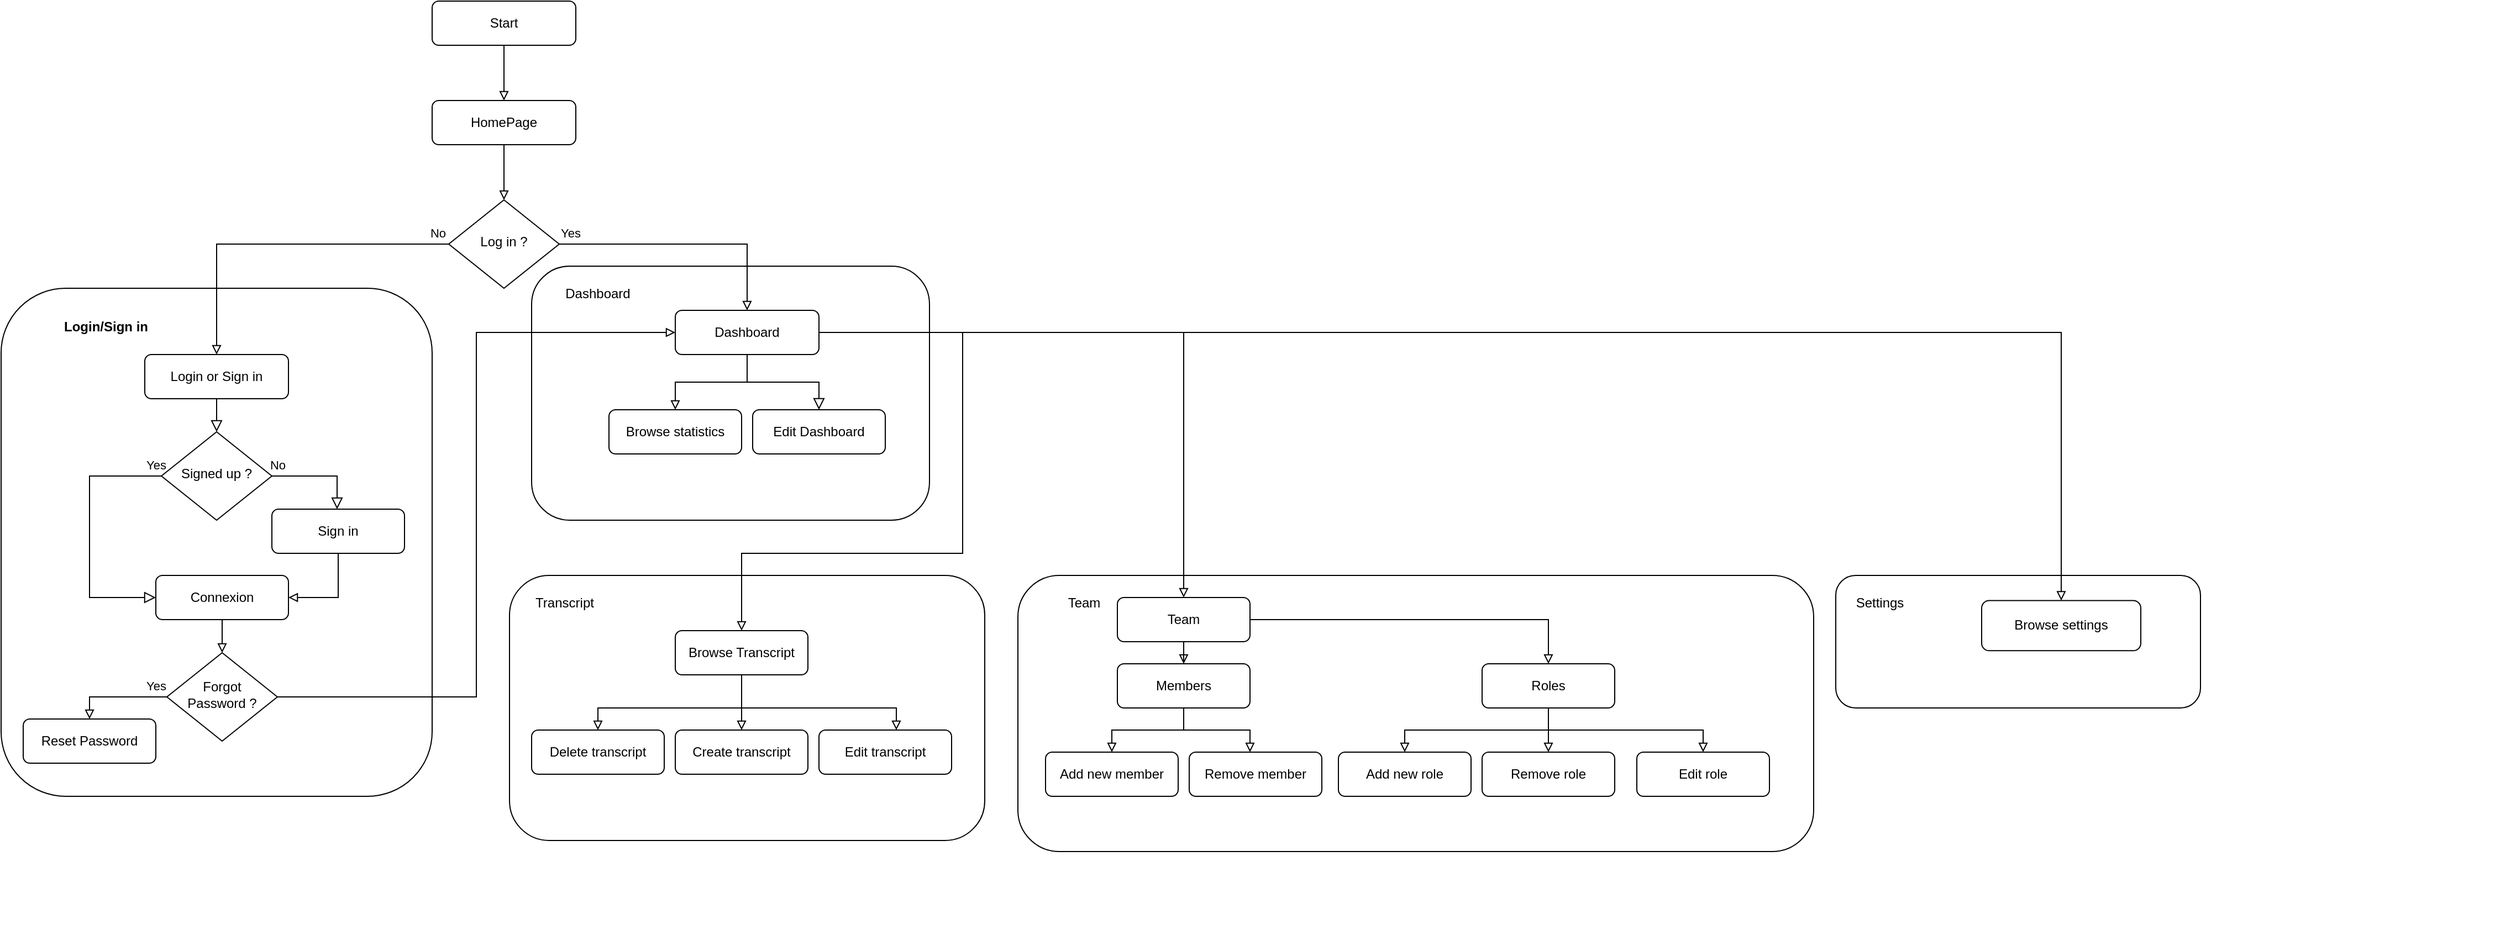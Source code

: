 <mxfile version="20.8.14" type="device"><diagram id="C5RBs43oDa-KdzZeNtuy" name="Page-1"><mxGraphModel dx="1793" dy="2179" grid="1" gridSize="10" guides="1" tooltips="1" connect="1" arrows="1" fold="1" page="1" pageScale="1" pageWidth="827" pageHeight="1169" math="0" shadow="0"><root><mxCell id="WIyWlLk6GJQsqaUBKTNV-0"/><mxCell id="WIyWlLk6GJQsqaUBKTNV-1" parent="WIyWlLk6GJQsqaUBKTNV-0"/><mxCell id="aSRRTet-q_3d1I6fYwQ6-2" value="" style="group" vertex="1" connectable="0" parent="WIyWlLk6GJQsqaUBKTNV-1"><mxGeometry x="120" y="-60" width="390" height="590" as="geometry"/></mxCell><mxCell id="aSRRTet-q_3d1I6fYwQ6-0" value="" style="rounded=1;whiteSpace=wrap;html=1;fillColor=none;align=left;" vertex="1" parent="aSRRTet-q_3d1I6fYwQ6-2"><mxGeometry width="390" height="460" as="geometry"/></mxCell><mxCell id="aSRRTet-q_3d1I6fYwQ6-1" value="&lt;b&gt;Login/Sign in&lt;/b&gt;" style="text;html=1;strokeColor=none;fillColor=none;align=center;verticalAlign=middle;whiteSpace=wrap;rounded=0;" vertex="1" parent="aSRRTet-q_3d1I6fYwQ6-2"><mxGeometry x="20" y="20" width="150" height="30" as="geometry"/></mxCell><mxCell id="WIyWlLk6GJQsqaUBKTNV-3" value="Login or Sign in" style="rounded=1;whiteSpace=wrap;html=1;fontSize=12;glass=0;strokeWidth=1;shadow=0;" parent="aSRRTet-q_3d1I6fYwQ6-2" vertex="1"><mxGeometry x="130" y="60" width="130" height="40" as="geometry"/></mxCell><mxCell id="WIyWlLk6GJQsqaUBKTNV-6" value="Signed up ?" style="rhombus;whiteSpace=wrap;html=1;shadow=0;fontFamily=Helvetica;fontSize=12;align=center;strokeWidth=1;spacing=6;spacingTop=-4;" parent="aSRRTet-q_3d1I6fYwQ6-2" vertex="1"><mxGeometry x="145" y="130" width="100" height="80" as="geometry"/></mxCell><mxCell id="WIyWlLk6GJQsqaUBKTNV-2" value="" style="rounded=0;html=1;jettySize=auto;orthogonalLoop=1;fontSize=11;endArrow=block;endFill=0;endSize=8;strokeWidth=1;shadow=0;labelBackgroundColor=none;edgeStyle=orthogonalEdgeStyle;" parent="aSRRTet-q_3d1I6fYwQ6-2" source="WIyWlLk6GJQsqaUBKTNV-3" target="WIyWlLk6GJQsqaUBKTNV-6" edge="1"><mxGeometry relative="1" as="geometry"/></mxCell><mxCell id="aSRRTet-q_3d1I6fYwQ6-19" style="edgeStyle=orthogonalEdgeStyle;rounded=0;orthogonalLoop=1;jettySize=auto;html=1;entryX=1;entryY=0.5;entryDx=0;entryDy=0;endArrow=block;endFill=0;" edge="1" parent="aSRRTet-q_3d1I6fYwQ6-2" source="WIyWlLk6GJQsqaUBKTNV-7" target="WIyWlLk6GJQsqaUBKTNV-12"><mxGeometry relative="1" as="geometry"><mxPoint x="305" y="260.0" as="targetPoint"/><Array as="points"><mxPoint x="305" y="280"/></Array></mxGeometry></mxCell><mxCell id="WIyWlLk6GJQsqaUBKTNV-7" value="Sign in" style="rounded=1;whiteSpace=wrap;html=1;fontSize=12;glass=0;strokeWidth=1;shadow=0;" parent="aSRRTet-q_3d1I6fYwQ6-2" vertex="1"><mxGeometry x="245" y="200" width="120" height="40" as="geometry"/></mxCell><mxCell id="WIyWlLk6GJQsqaUBKTNV-5" value="No" style="edgeStyle=orthogonalEdgeStyle;rounded=0;html=1;jettySize=auto;orthogonalLoop=1;fontSize=11;endArrow=block;endFill=0;endSize=8;strokeWidth=1;shadow=0;labelBackgroundColor=none;" parent="aSRRTet-q_3d1I6fYwQ6-2" source="WIyWlLk6GJQsqaUBKTNV-6" target="WIyWlLk6GJQsqaUBKTNV-7" edge="1"><mxGeometry x="-0.888" y="10" relative="1" as="geometry"><mxPoint as="offset"/><Array as="points"><mxPoint x="304" y="170"/></Array></mxGeometry></mxCell><mxCell id="aSRRTet-q_3d1I6fYwQ6-67" style="edgeStyle=orthogonalEdgeStyle;rounded=0;orthogonalLoop=1;jettySize=auto;html=1;entryX=0.5;entryY=0;entryDx=0;entryDy=0;endArrow=block;endFill=0;" edge="1" parent="aSRRTet-q_3d1I6fYwQ6-2" source="WIyWlLk6GJQsqaUBKTNV-12" target="aSRRTet-q_3d1I6fYwQ6-66"><mxGeometry relative="1" as="geometry"/></mxCell><mxCell id="WIyWlLk6GJQsqaUBKTNV-12" value="Connexion" style="rounded=1;whiteSpace=wrap;html=1;fontSize=12;glass=0;strokeWidth=1;shadow=0;" parent="aSRRTet-q_3d1I6fYwQ6-2" vertex="1"><mxGeometry x="140" y="260" width="120" height="40" as="geometry"/></mxCell><mxCell id="WIyWlLk6GJQsqaUBKTNV-9" value="Yes" style="edgeStyle=orthogonalEdgeStyle;rounded=0;html=1;jettySize=auto;orthogonalLoop=1;fontSize=11;endArrow=block;endFill=0;endSize=8;strokeWidth=1;shadow=0;labelBackgroundColor=none;exitX=0;exitY=0.5;exitDx=0;exitDy=0;" parent="aSRRTet-q_3d1I6fYwQ6-2" source="WIyWlLk6GJQsqaUBKTNV-6" target="WIyWlLk6GJQsqaUBKTNV-12" edge="1"><mxGeometry x="-0.958" y="-10" relative="1" as="geometry"><mxPoint as="offset"/><mxPoint x="139.957" y="289.966" as="sourcePoint"/><Array as="points"><mxPoint x="80" y="170"/><mxPoint x="80" y="280"/></Array></mxGeometry></mxCell><mxCell id="aSRRTet-q_3d1I6fYwQ6-71" style="edgeStyle=orthogonalEdgeStyle;rounded=0;orthogonalLoop=1;jettySize=auto;html=1;entryX=0.5;entryY=0;entryDx=0;entryDy=0;endArrow=block;endFill=0;" edge="1" parent="aSRRTet-q_3d1I6fYwQ6-2" source="aSRRTet-q_3d1I6fYwQ6-66" target="aSRRTet-q_3d1I6fYwQ6-70"><mxGeometry relative="1" as="geometry"/></mxCell><mxCell id="aSRRTet-q_3d1I6fYwQ6-72" value="Yes" style="edgeLabel;html=1;align=center;verticalAlign=middle;resizable=0;points=[];" vertex="1" connectable="0" parent="aSRRTet-q_3d1I6fYwQ6-71"><mxGeometry x="-0.574" y="-1" relative="1" as="geometry"><mxPoint x="9" y="-9" as="offset"/></mxGeometry></mxCell><mxCell id="aSRRTet-q_3d1I6fYwQ6-66" value="Forgot Password ?" style="rhombus;whiteSpace=wrap;html=1;shadow=0;fontFamily=Helvetica;fontSize=12;align=center;strokeWidth=1;spacing=6;spacingTop=-4;" vertex="1" parent="aSRRTet-q_3d1I6fYwQ6-2"><mxGeometry x="150" y="330" width="100" height="80" as="geometry"/></mxCell><mxCell id="aSRRTet-q_3d1I6fYwQ6-70" value="Reset Password" style="rounded=1;whiteSpace=wrap;html=1;fontSize=12;glass=0;strokeWidth=1;shadow=0;" vertex="1" parent="aSRRTet-q_3d1I6fYwQ6-2"><mxGeometry x="20" y="390" width="120" height="40" as="geometry"/></mxCell><mxCell id="aSRRTet-q_3d1I6fYwQ6-37" style="edgeStyle=orthogonalEdgeStyle;rounded=0;orthogonalLoop=1;jettySize=auto;html=1;endArrow=block;endFill=0;" edge="1" parent="WIyWlLk6GJQsqaUBKTNV-1" source="aSRRTet-q_3d1I6fYwQ6-35" target="aSRRTet-q_3d1I6fYwQ6-36"><mxGeometry relative="1" as="geometry"/></mxCell><mxCell id="aSRRTet-q_3d1I6fYwQ6-35" value="HomePage" style="rounded=1;whiteSpace=wrap;html=1;fontSize=12;glass=0;strokeWidth=1;shadow=0;" vertex="1" parent="WIyWlLk6GJQsqaUBKTNV-1"><mxGeometry x="510" y="-230" width="130" height="40" as="geometry"/></mxCell><mxCell id="aSRRTet-q_3d1I6fYwQ6-38" style="edgeStyle=orthogonalEdgeStyle;rounded=0;orthogonalLoop=1;jettySize=auto;html=1;endArrow=block;endFill=0;entryX=0.5;entryY=0;entryDx=0;entryDy=0;" edge="1" parent="WIyWlLk6GJQsqaUBKTNV-1" source="aSRRTet-q_3d1I6fYwQ6-36" target="WIyWlLk6GJQsqaUBKTNV-3"><mxGeometry relative="1" as="geometry"/></mxCell><mxCell id="aSRRTet-q_3d1I6fYwQ6-39" value="No" style="edgeLabel;html=1;align=center;verticalAlign=middle;resizable=0;points=[];" vertex="1" connectable="0" parent="aSRRTet-q_3d1I6fYwQ6-38"><mxGeometry x="-0.526" y="-1" relative="1" as="geometry"><mxPoint x="63" y="-9" as="offset"/></mxGeometry></mxCell><mxCell id="aSRRTet-q_3d1I6fYwQ6-51" style="edgeStyle=orthogonalEdgeStyle;rounded=0;orthogonalLoop=1;jettySize=auto;html=1;entryX=0.5;entryY=0;entryDx=0;entryDy=0;endArrow=block;endFill=0;" edge="1" parent="WIyWlLk6GJQsqaUBKTNV-1" source="aSRRTet-q_3d1I6fYwQ6-36" target="aSRRTet-q_3d1I6fYwQ6-56"><mxGeometry relative="1" as="geometry"><mxPoint x="855" y="-60" as="targetPoint"/><Array as="points"><mxPoint x="795" y="-100"/></Array></mxGeometry></mxCell><mxCell id="aSRRTet-q_3d1I6fYwQ6-52" value="Yes" style="edgeLabel;html=1;align=center;verticalAlign=middle;resizable=0;points=[];" vertex="1" connectable="0" parent="aSRRTet-q_3d1I6fYwQ6-51"><mxGeometry x="-0.733" y="3" relative="1" as="geometry"><mxPoint x="-21" y="-7" as="offset"/></mxGeometry></mxCell><mxCell id="aSRRTet-q_3d1I6fYwQ6-36" value="Log in ?" style="rhombus;whiteSpace=wrap;html=1;shadow=0;fontFamily=Helvetica;fontSize=12;align=center;strokeWidth=1;spacing=6;spacingTop=-4;" vertex="1" parent="WIyWlLk6GJQsqaUBKTNV-1"><mxGeometry x="525" y="-140" width="100" height="80" as="geometry"/></mxCell><mxCell id="aSRRTet-q_3d1I6fYwQ6-65" style="edgeStyle=orthogonalEdgeStyle;rounded=0;orthogonalLoop=1;jettySize=auto;html=1;entryX=0.5;entryY=0;entryDx=0;entryDy=0;endArrow=block;endFill=0;" edge="1" parent="WIyWlLk6GJQsqaUBKTNV-1" source="aSRRTet-q_3d1I6fYwQ6-64" target="aSRRTet-q_3d1I6fYwQ6-35"><mxGeometry relative="1" as="geometry"/></mxCell><mxCell id="aSRRTet-q_3d1I6fYwQ6-64" value="Start" style="rounded=1;whiteSpace=wrap;html=1;fontSize=12;glass=0;strokeWidth=1;shadow=0;" vertex="1" parent="WIyWlLk6GJQsqaUBKTNV-1"><mxGeometry x="510" y="-320" width="130" height="40" as="geometry"/></mxCell><mxCell id="aSRRTet-q_3d1I6fYwQ6-73" style="edgeStyle=orthogonalEdgeStyle;rounded=0;orthogonalLoop=1;jettySize=auto;html=1;entryX=0;entryY=0.5;entryDx=0;entryDy=0;endArrow=block;endFill=0;" edge="1" parent="WIyWlLk6GJQsqaUBKTNV-1" source="aSRRTet-q_3d1I6fYwQ6-66" target="aSRRTet-q_3d1I6fYwQ6-56"><mxGeometry relative="1" as="geometry"/></mxCell><mxCell id="aSRRTet-q_3d1I6fYwQ6-54" value="" style="rounded=1;whiteSpace=wrap;html=1;fillColor=none;align=left;" vertex="1" parent="WIyWlLk6GJQsqaUBKTNV-1"><mxGeometry x="600" y="-80" width="360" height="230" as="geometry"/></mxCell><mxCell id="aSRRTet-q_3d1I6fYwQ6-75" style="edgeStyle=orthogonalEdgeStyle;rounded=0;orthogonalLoop=1;jettySize=auto;html=1;endArrow=block;endFill=0;" edge="1" parent="WIyWlLk6GJQsqaUBKTNV-1" source="aSRRTet-q_3d1I6fYwQ6-56" target="aSRRTet-q_3d1I6fYwQ6-74"><mxGeometry relative="1" as="geometry"/></mxCell><mxCell id="aSRRTet-q_3d1I6fYwQ6-78" style="edgeStyle=orthogonalEdgeStyle;rounded=0;orthogonalLoop=1;jettySize=auto;html=1;endArrow=block;endFill=0;" edge="1" parent="WIyWlLk6GJQsqaUBKTNV-1" source="aSRRTet-q_3d1I6fYwQ6-56" target="aSRRTet-q_3d1I6fYwQ6-77"><mxGeometry relative="1" as="geometry"><Array as="points"><mxPoint x="990" y="-20"/><mxPoint x="990" y="180"/><mxPoint x="790" y="180"/></Array></mxGeometry></mxCell><mxCell id="aSRRTet-q_3d1I6fYwQ6-85" style="edgeStyle=orthogonalEdgeStyle;rounded=0;orthogonalLoop=1;jettySize=auto;html=1;endArrow=block;endFill=0;entryX=0.5;entryY=0;entryDx=0;entryDy=0;" edge="1" parent="WIyWlLk6GJQsqaUBKTNV-1" source="aSRRTet-q_3d1I6fYwQ6-56" target="aSRRTet-q_3d1I6fYwQ6-94"><mxGeometry relative="1" as="geometry"/></mxCell><mxCell id="aSRRTet-q_3d1I6fYwQ6-87" style="edgeStyle=orthogonalEdgeStyle;rounded=0;orthogonalLoop=1;jettySize=auto;html=1;endArrow=block;endFill=0;" edge="1" parent="WIyWlLk6GJQsqaUBKTNV-1" source="aSRRTet-q_3d1I6fYwQ6-56" target="aSRRTet-q_3d1I6fYwQ6-86"><mxGeometry relative="1" as="geometry"/></mxCell><mxCell id="aSRRTet-q_3d1I6fYwQ6-56" value="Dashboard" style="rounded=1;whiteSpace=wrap;html=1;fontSize=12;glass=0;strokeWidth=1;shadow=0;" vertex="1" parent="WIyWlLk6GJQsqaUBKTNV-1"><mxGeometry x="730" y="-40" width="130" height="40" as="geometry"/></mxCell><mxCell id="aSRRTet-q_3d1I6fYwQ6-58" value="" style="rounded=0;html=1;jettySize=auto;orthogonalLoop=1;fontSize=11;endArrow=block;endFill=0;endSize=8;strokeWidth=1;shadow=0;labelBackgroundColor=none;edgeStyle=orthogonalEdgeStyle;entryX=0.5;entryY=0;entryDx=0;entryDy=0;" edge="1" parent="WIyWlLk6GJQsqaUBKTNV-1" source="aSRRTet-q_3d1I6fYwQ6-56" target="aSRRTet-q_3d1I6fYwQ6-62"><mxGeometry relative="1" as="geometry"><mxPoint x="795" y="50.0" as="targetPoint"/></mxGeometry></mxCell><mxCell id="aSRRTet-q_3d1I6fYwQ6-62" value="Edit Dashboard" style="rounded=1;whiteSpace=wrap;html=1;fontSize=12;glass=0;strokeWidth=1;shadow=0;" vertex="1" parent="WIyWlLk6GJQsqaUBKTNV-1"><mxGeometry x="800" y="50" width="120" height="40" as="geometry"/></mxCell><mxCell id="aSRRTet-q_3d1I6fYwQ6-74" value="Browse statistics" style="rounded=1;whiteSpace=wrap;html=1;fontSize=12;glass=0;strokeWidth=1;shadow=0;" vertex="1" parent="WIyWlLk6GJQsqaUBKTNV-1"><mxGeometry x="670" y="50" width="120" height="40" as="geometry"/></mxCell><mxCell id="aSRRTet-q_3d1I6fYwQ6-98" value="Dashboard" style="text;html=1;strokeColor=none;fillColor=none;align=center;verticalAlign=middle;whiteSpace=wrap;rounded=0;" vertex="1" parent="WIyWlLk6GJQsqaUBKTNV-1"><mxGeometry x="630" y="-70" width="60" height="30" as="geometry"/></mxCell><mxCell id="aSRRTet-q_3d1I6fYwQ6-100" value="" style="group" vertex="1" connectable="0" parent="WIyWlLk6GJQsqaUBKTNV-1"><mxGeometry x="580" y="200" width="430" height="240" as="geometry"/></mxCell><mxCell id="aSRRTet-q_3d1I6fYwQ6-77" value="Browse Transcript" style="rounded=1;whiteSpace=wrap;html=1;fontSize=12;glass=0;strokeWidth=1;shadow=0;" vertex="1" parent="aSRRTet-q_3d1I6fYwQ6-100"><mxGeometry x="150" y="50" width="120" height="40" as="geometry"/></mxCell><mxCell id="aSRRTet-q_3d1I6fYwQ6-80" value="Create transcript" style="rounded=1;whiteSpace=wrap;html=1;fontSize=12;glass=0;strokeWidth=1;shadow=0;" vertex="1" parent="aSRRTet-q_3d1I6fYwQ6-100"><mxGeometry x="150" y="140" width="120" height="40" as="geometry"/></mxCell><mxCell id="aSRRTet-q_3d1I6fYwQ6-81" style="edgeStyle=orthogonalEdgeStyle;rounded=0;orthogonalLoop=1;jettySize=auto;html=1;entryX=0.5;entryY=0;entryDx=0;entryDy=0;endArrow=block;endFill=0;" edge="1" parent="aSRRTet-q_3d1I6fYwQ6-100" source="aSRRTet-q_3d1I6fYwQ6-77" target="aSRRTet-q_3d1I6fYwQ6-80"><mxGeometry relative="1" as="geometry"/></mxCell><mxCell id="aSRRTet-q_3d1I6fYwQ6-82" value="Edit transcript" style="rounded=1;whiteSpace=wrap;html=1;fontSize=12;glass=0;strokeWidth=1;shadow=0;" vertex="1" parent="aSRRTet-q_3d1I6fYwQ6-100"><mxGeometry x="280" y="140" width="120" height="40" as="geometry"/></mxCell><mxCell id="aSRRTet-q_3d1I6fYwQ6-83" style="edgeStyle=orthogonalEdgeStyle;rounded=0;orthogonalLoop=1;jettySize=auto;html=1;endArrow=block;endFill=0;" edge="1" parent="aSRRTet-q_3d1I6fYwQ6-100" source="aSRRTet-q_3d1I6fYwQ6-77" target="aSRRTet-q_3d1I6fYwQ6-82"><mxGeometry relative="1" as="geometry"><Array as="points"><mxPoint x="210" y="120"/><mxPoint x="350" y="120"/></Array></mxGeometry></mxCell><mxCell id="aSRRTet-q_3d1I6fYwQ6-88" value="Delete transcript" style="rounded=1;whiteSpace=wrap;html=1;fontSize=12;glass=0;strokeWidth=1;shadow=0;" vertex="1" parent="aSRRTet-q_3d1I6fYwQ6-100"><mxGeometry x="20" y="140" width="120" height="40" as="geometry"/></mxCell><mxCell id="aSRRTet-q_3d1I6fYwQ6-89" style="edgeStyle=orthogonalEdgeStyle;rounded=0;orthogonalLoop=1;jettySize=auto;html=1;endArrow=block;endFill=0;" edge="1" parent="aSRRTet-q_3d1I6fYwQ6-100" source="aSRRTet-q_3d1I6fYwQ6-77" target="aSRRTet-q_3d1I6fYwQ6-88"><mxGeometry relative="1" as="geometry"><Array as="points"><mxPoint x="210" y="120"/><mxPoint x="80" y="120"/></Array></mxGeometry></mxCell><mxCell id="aSRRTet-q_3d1I6fYwQ6-102" value="" style="group" vertex="1" connectable="0" parent="aSRRTet-q_3d1I6fYwQ6-100"><mxGeometry width="430" height="240" as="geometry"/></mxCell><mxCell id="aSRRTet-q_3d1I6fYwQ6-99" value="" style="rounded=1;whiteSpace=wrap;html=1;fillColor=none;align=left;" vertex="1" parent="aSRRTet-q_3d1I6fYwQ6-102"><mxGeometry width="430" height="240" as="geometry"/></mxCell><mxCell id="aSRRTet-q_3d1I6fYwQ6-101" value="Transcript" style="text;html=1;strokeColor=none;fillColor=none;align=center;verticalAlign=middle;whiteSpace=wrap;rounded=0;" vertex="1" parent="aSRRTet-q_3d1I6fYwQ6-102"><mxGeometry x="20" y="10" width="60" height="30" as="geometry"/></mxCell><mxCell id="aSRRTet-q_3d1I6fYwQ6-106" value="" style="group" vertex="1" connectable="0" parent="WIyWlLk6GJQsqaUBKTNV-1"><mxGeometry x="1060" y="200" width="700" height="250" as="geometry"/></mxCell><mxCell id="aSRRTet-q_3d1I6fYwQ6-105" value="" style="group" vertex="1" connectable="0" parent="aSRRTet-q_3d1I6fYwQ6-106"><mxGeometry width="700" height="250" as="geometry"/></mxCell><mxCell id="aSRRTet-q_3d1I6fYwQ6-103" value="" style="rounded=1;whiteSpace=wrap;html=1;fillColor=none;" vertex="1" parent="aSRRTet-q_3d1I6fYwQ6-105"><mxGeometry x="-20" width="720" height="250" as="geometry"/></mxCell><mxCell id="aSRRTet-q_3d1I6fYwQ6-104" value="Team" style="text;html=1;strokeColor=none;fillColor=none;align=center;verticalAlign=middle;whiteSpace=wrap;rounded=0;" vertex="1" parent="aSRRTet-q_3d1I6fYwQ6-105"><mxGeometry x="10" y="10" width="60" height="30" as="geometry"/></mxCell><mxCell id="aSRRTet-q_3d1I6fYwQ6-110" style="edgeStyle=orthogonalEdgeStyle;rounded=0;orthogonalLoop=1;jettySize=auto;html=1;endArrow=block;endFill=0;" edge="1" parent="aSRRTet-q_3d1I6fYwQ6-105" source="aSRRTet-q_3d1I6fYwQ6-96" target="aSRRTet-q_3d1I6fYwQ6-108"><mxGeometry relative="1" as="geometry"><Array as="points"><mxPoint x="460" y="140"/><mxPoint x="330" y="140"/></Array></mxGeometry></mxCell><mxCell id="aSRRTet-q_3d1I6fYwQ6-111" style="edgeStyle=orthogonalEdgeStyle;rounded=0;orthogonalLoop=1;jettySize=auto;html=1;endArrow=block;endFill=0;" edge="1" parent="aSRRTet-q_3d1I6fYwQ6-105" source="aSRRTet-q_3d1I6fYwQ6-96" target="aSRRTet-q_3d1I6fYwQ6-109"><mxGeometry relative="1" as="geometry"/></mxCell><mxCell id="aSRRTet-q_3d1I6fYwQ6-113" style="edgeStyle=orthogonalEdgeStyle;rounded=0;orthogonalLoop=1;jettySize=auto;html=1;endArrow=block;endFill=0;" edge="1" parent="aSRRTet-q_3d1I6fYwQ6-105" source="aSRRTet-q_3d1I6fYwQ6-96" target="aSRRTet-q_3d1I6fYwQ6-112"><mxGeometry relative="1" as="geometry"><Array as="points"><mxPoint x="460" y="140"/><mxPoint x="600" y="140"/></Array></mxGeometry></mxCell><mxCell id="aSRRTet-q_3d1I6fYwQ6-96" value="Roles" style="rounded=1;whiteSpace=wrap;html=1;fontSize=12;glass=0;strokeWidth=1;shadow=0;" vertex="1" parent="aSRRTet-q_3d1I6fYwQ6-105"><mxGeometry x="400" y="80" width="120" height="40" as="geometry"/></mxCell><mxCell id="aSRRTet-q_3d1I6fYwQ6-90" value="Add new member" style="rounded=1;whiteSpace=wrap;html=1;fontSize=12;glass=0;strokeWidth=1;shadow=0;" vertex="1" parent="aSRRTet-q_3d1I6fYwQ6-105"><mxGeometry x="5" y="160" width="120" height="40" as="geometry"/></mxCell><mxCell id="aSRRTet-q_3d1I6fYwQ6-92" value="Remove member" style="rounded=1;whiteSpace=wrap;html=1;fontSize=12;glass=0;strokeWidth=1;shadow=0;" vertex="1" parent="aSRRTet-q_3d1I6fYwQ6-105"><mxGeometry x="135" y="160" width="120" height="40" as="geometry"/></mxCell><mxCell id="aSRRTet-q_3d1I6fYwQ6-108" value="Add new role" style="rounded=1;whiteSpace=wrap;html=1;fontSize=12;glass=0;strokeWidth=1;shadow=0;" vertex="1" parent="aSRRTet-q_3d1I6fYwQ6-105"><mxGeometry x="270" y="160" width="120" height="40" as="geometry"/></mxCell><mxCell id="aSRRTet-q_3d1I6fYwQ6-109" value="Remove role" style="rounded=1;whiteSpace=wrap;html=1;fontSize=12;glass=0;strokeWidth=1;shadow=0;" vertex="1" parent="aSRRTet-q_3d1I6fYwQ6-105"><mxGeometry x="400" y="160" width="120" height="40" as="geometry"/></mxCell><mxCell id="aSRRTet-q_3d1I6fYwQ6-112" value="Edit role" style="rounded=1;whiteSpace=wrap;html=1;fontSize=12;glass=0;strokeWidth=1;shadow=0;" vertex="1" parent="aSRRTet-q_3d1I6fYwQ6-105"><mxGeometry x="540" y="160" width="120" height="40" as="geometry"/></mxCell><mxCell id="aSRRTet-q_3d1I6fYwQ6-107" style="edgeStyle=orthogonalEdgeStyle;rounded=0;orthogonalLoop=1;jettySize=auto;html=1;endArrow=block;endFill=0;" edge="1" parent="aSRRTet-q_3d1I6fYwQ6-106" source="aSRRTet-q_3d1I6fYwQ6-84" target="aSRRTet-q_3d1I6fYwQ6-92"><mxGeometry relative="1" as="geometry"><Array as="points"><mxPoint x="130" y="140"/><mxPoint x="190" y="140"/></Array></mxGeometry></mxCell><mxCell id="aSRRTet-q_3d1I6fYwQ6-84" value="Members" style="rounded=1;whiteSpace=wrap;html=1;fontSize=12;glass=0;strokeWidth=1;shadow=0;" vertex="1" parent="aSRRTet-q_3d1I6fYwQ6-106"><mxGeometry x="70" y="80" width="120" height="40" as="geometry"/></mxCell><mxCell id="aSRRTet-q_3d1I6fYwQ6-94" value="Team" style="rounded=1;whiteSpace=wrap;html=1;fontSize=12;glass=0;strokeWidth=1;shadow=0;" vertex="1" parent="aSRRTet-q_3d1I6fYwQ6-106"><mxGeometry x="70" y="20" width="120" height="40" as="geometry"/></mxCell><mxCell id="aSRRTet-q_3d1I6fYwQ6-91" style="edgeStyle=orthogonalEdgeStyle;rounded=0;orthogonalLoop=1;jettySize=auto;html=1;endArrow=block;endFill=0;" edge="1" parent="aSRRTet-q_3d1I6fYwQ6-106" source="aSRRTet-q_3d1I6fYwQ6-84" target="aSRRTet-q_3d1I6fYwQ6-90"><mxGeometry relative="1" as="geometry"/></mxCell><mxCell id="aSRRTet-q_3d1I6fYwQ6-95" style="edgeStyle=orthogonalEdgeStyle;rounded=0;orthogonalLoop=1;jettySize=auto;html=1;endArrow=block;endFill=0;" edge="1" parent="aSRRTet-q_3d1I6fYwQ6-106" source="aSRRTet-q_3d1I6fYwQ6-94" target="aSRRTet-q_3d1I6fYwQ6-84"><mxGeometry relative="1" as="geometry"/></mxCell><mxCell id="aSRRTet-q_3d1I6fYwQ6-97" style="edgeStyle=orthogonalEdgeStyle;rounded=0;orthogonalLoop=1;jettySize=auto;html=1;endArrow=block;endFill=0;" edge="1" parent="aSRRTet-q_3d1I6fYwQ6-106" source="aSRRTet-q_3d1I6fYwQ6-94" target="aSRRTet-q_3d1I6fYwQ6-96"><mxGeometry relative="1" as="geometry"/></mxCell><mxCell id="aSRRTet-q_3d1I6fYwQ6-118" value="" style="group" vertex="1" connectable="0" parent="WIyWlLk6GJQsqaUBKTNV-1"><mxGeometry x="1780" y="200" width="600" height="250" as="geometry"/></mxCell><mxCell id="aSRRTet-q_3d1I6fYwQ6-114" value="" style="rounded=1;whiteSpace=wrap;html=1;fillColor=none;" vertex="1" parent="aSRRTet-q_3d1I6fYwQ6-118"><mxGeometry width="330" height="120" as="geometry"/></mxCell><mxCell id="aSRRTet-q_3d1I6fYwQ6-86" value="Browse settings" style="rounded=1;whiteSpace=wrap;html=1;fontSize=12;glass=0;strokeWidth=1;shadow=0;" vertex="1" parent="aSRRTet-q_3d1I6fYwQ6-118"><mxGeometry x="132" y="22.727" width="144" height="45.455" as="geometry"/></mxCell><mxCell id="aSRRTet-q_3d1I6fYwQ6-116" value="Settings" style="text;html=1;strokeColor=none;fillColor=none;align=center;verticalAlign=middle;whiteSpace=wrap;rounded=0;" vertex="1" parent="aSRRTet-q_3d1I6fYwQ6-118"><mxGeometry x="10" y="10" width="60" height="30" as="geometry"/></mxCell></root></mxGraphModel></diagram></mxfile>